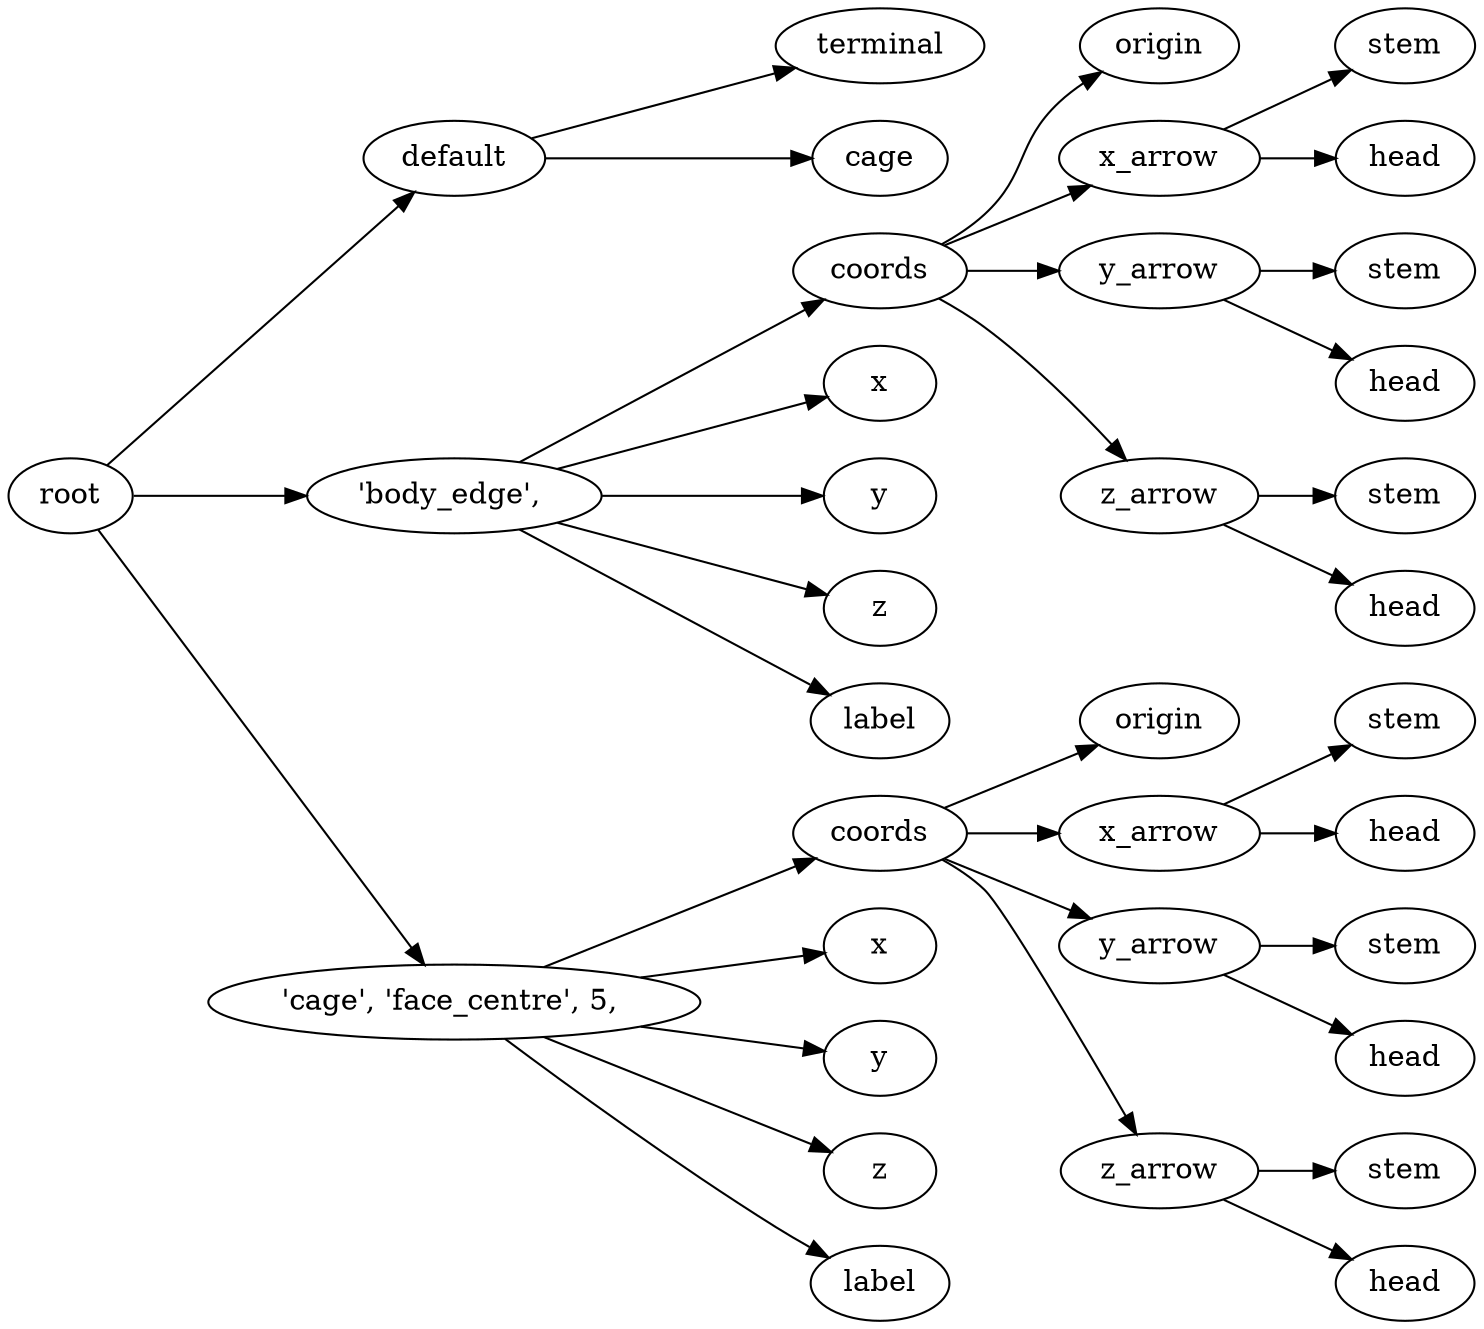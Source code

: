 digraph default {
	graph [rankdir=LR]
	root_139 [label=root href="javascript:s=&quot;\(\)\nNone&quot;; console.log(s); alert(s);"]
	default_140 [label=default href="javascript:s=&quot;\(&#x27;default&#x27;,\)\nTactileSwitchTL1105Lead&quot;; console.log(s); alert(s);" tooltip=TactileSwitchTL1105Lead]
	terminal_141 [label=terminal href="javascript:s=&quot;\(&#x27;default&#x27;,\ &#x27;terminal&#x27;\)\nLinearExtrude&quot;; console.log(s); alert(s);" tooltip=LinearExtrude]
	cage_142 [label=cage href="javascript:s=&quot;\(&#x27;default&#x27;,\ &#x27;cage&#x27;\)\nBox&quot;; console.log(s); alert(s);" tooltip=Box]
	143 [label="'body_edge',\ " href="javascript:s=&quot;\(&quot;&#x27;body_edge&#x27;,\ &quot;,\)\nAnnotatedCoordinates&quot;; console.log(s); alert(s);" tooltip=AnnotatedCoordinates]
	coords_144 [label=coords href="javascript:s=&quot;\(&quot;&#x27;body_edge&#x27;,\ &quot;,\ &#x27;coords&#x27;\)\nCoordinates&quot;; console.log(s); alert(s);" tooltip=Coordinates]
	origin_145 [label=origin href="javascript:s=&quot;\(&quot;&#x27;body_edge&#x27;,\ &quot;,\ &#x27;coords&#x27;,\ &#x27;origin&#x27;\)\nCoordinatesCage&quot;; console.log(s); alert(s);" tooltip=CoordinatesCage]
	x_arrow_146 [label=x_arrow href="javascript:s=&quot;\(&quot;&#x27;body_edge&#x27;,\ &quot;,\ &#x27;coords&#x27;,\ &#x27;x_arrow&#x27;\)\nArrow&quot;; console.log(s); alert(s);" tooltip=Arrow]
	stem_147 [label=stem href="javascript:s=&quot;\(&quot;&#x27;body_edge&#x27;,\ &quot;,\ &#x27;coords&#x27;,\ &#x27;x_arrow&#x27;,\ &#x27;stem&#x27;\)\nCone&quot;; console.log(s); alert(s);" tooltip=Cone]
	head_148 [label=head href="javascript:s=&quot;\(&quot;&#x27;body_edge&#x27;,\ &quot;,\ &#x27;coords&#x27;,\ &#x27;x_arrow&#x27;,\ &#x27;head&#x27;\)\nCone&quot;; console.log(s); alert(s);" tooltip=Cone]
	y_arrow_149 [label=y_arrow href="javascript:s=&quot;\(&quot;&#x27;body_edge&#x27;,\ &quot;,\ &#x27;coords&#x27;,\ &#x27;y_arrow&#x27;\)\nArrow&quot;; console.log(s); alert(s);" tooltip=Arrow]
	stem_150 [label=stem href="javascript:s=&quot;\(&quot;&#x27;body_edge&#x27;,\ &quot;,\ &#x27;coords&#x27;,\ &#x27;y_arrow&#x27;,\ &#x27;stem&#x27;\)\nCone&quot;; console.log(s); alert(s);" tooltip=Cone]
	head_151 [label=head href="javascript:s=&quot;\(&quot;&#x27;body_edge&#x27;,\ &quot;,\ &#x27;coords&#x27;,\ &#x27;y_arrow&#x27;,\ &#x27;head&#x27;\)\nCone&quot;; console.log(s); alert(s);" tooltip=Cone]
	z_arrow_152 [label=z_arrow href="javascript:s=&quot;\(&quot;&#x27;body_edge&#x27;,\ &quot;,\ &#x27;coords&#x27;,\ &#x27;z_arrow&#x27;\)\nArrow&quot;; console.log(s); alert(s);" tooltip=Arrow]
	stem_153 [label=stem href="javascript:s=&quot;\(&quot;&#x27;body_edge&#x27;,\ &quot;,\ &#x27;coords&#x27;,\ &#x27;z_arrow&#x27;,\ &#x27;stem&#x27;\)\nCone&quot;; console.log(s); alert(s);" tooltip=Cone]
	head_154 [label=head href="javascript:s=&quot;\(&quot;&#x27;body_edge&#x27;,\ &quot;,\ &#x27;coords&#x27;,\ &#x27;z_arrow&#x27;,\ &#x27;head&#x27;\)\nCone&quot;; console.log(s); alert(s);" tooltip=Cone]
	x_155 [label=x href="javascript:s=&quot;\(&quot;&#x27;body_edge&#x27;,\ &quot;,\ &#x27;x&#x27;\)\nText&quot;; console.log(s); alert(s);" tooltip=Text]
	y_156 [label=y href="javascript:s=&quot;\(&quot;&#x27;body_edge&#x27;,\ &quot;,\ &#x27;y&#x27;\)\nText&quot;; console.log(s); alert(s);" tooltip=Text]
	z_157 [label=z href="javascript:s=&quot;\(&quot;&#x27;body_edge&#x27;,\ &quot;,\ &#x27;z&#x27;\)\nText&quot;; console.log(s); alert(s);" tooltip=Text]
	label_158 [label=label href="javascript:s=&quot;\(&quot;&#x27;body_edge&#x27;,\ &quot;,\ &#x27;label&#x27;\)\nText&quot;; console.log(s); alert(s);" tooltip=Text]
	159 [label="'cage',\ 'face_centre',\ 5,\ " href="javascript:s=&quot;\(&quot;&#x27;cage&#x27;,\ &#x27;face_centre&#x27;,\ 5,\ &quot;,\)\nAnnotatedCoordinates&quot;; console.log(s); alert(s);" tooltip=AnnotatedCoordinates]
	coords_160 [label=coords href="javascript:s=&quot;\(&quot;&#x27;cage&#x27;,\ &#x27;face_centre&#x27;,\ 5,\ &quot;,\ &#x27;coords&#x27;\)\nCoordinates&quot;; console.log(s); alert(s);" tooltip=Coordinates]
	origin_161 [label=origin href="javascript:s=&quot;\(&quot;&#x27;cage&#x27;,\ &#x27;face_centre&#x27;,\ 5,\ &quot;,\ &#x27;coords&#x27;,\ &#x27;origin&#x27;\)\nCoordinatesCage&quot;; console.log(s); alert(s);" tooltip=CoordinatesCage]
	x_arrow_162 [label=x_arrow href="javascript:s=&quot;\(&quot;&#x27;cage&#x27;,\ &#x27;face_centre&#x27;,\ 5,\ &quot;,\ &#x27;coords&#x27;,\ &#x27;x_arrow&#x27;\)\nArrow&quot;; console.log(s); alert(s);" tooltip=Arrow]
	stem_163 [label=stem href="javascript:s=&quot;\(&quot;&#x27;cage&#x27;,\ &#x27;face_centre&#x27;,\ 5,\ &quot;,\ &#x27;coords&#x27;,\ &#x27;x_arrow&#x27;,\ &#x27;stem&#x27;\)\nCone&quot;; console.log(s); alert(s);" tooltip=Cone]
	head_164 [label=head href="javascript:s=&quot;\(&quot;&#x27;cage&#x27;,\ &#x27;face_centre&#x27;,\ 5,\ &quot;,\ &#x27;coords&#x27;,\ &#x27;x_arrow&#x27;,\ &#x27;head&#x27;\)\nCone&quot;; console.log(s); alert(s);" tooltip=Cone]
	y_arrow_165 [label=y_arrow href="javascript:s=&quot;\(&quot;&#x27;cage&#x27;,\ &#x27;face_centre&#x27;,\ 5,\ &quot;,\ &#x27;coords&#x27;,\ &#x27;y_arrow&#x27;\)\nArrow&quot;; console.log(s); alert(s);" tooltip=Arrow]
	stem_166 [label=stem href="javascript:s=&quot;\(&quot;&#x27;cage&#x27;,\ &#x27;face_centre&#x27;,\ 5,\ &quot;,\ &#x27;coords&#x27;,\ &#x27;y_arrow&#x27;,\ &#x27;stem&#x27;\)\nCone&quot;; console.log(s); alert(s);" tooltip=Cone]
	head_167 [label=head href="javascript:s=&quot;\(&quot;&#x27;cage&#x27;,\ &#x27;face_centre&#x27;,\ 5,\ &quot;,\ &#x27;coords&#x27;,\ &#x27;y_arrow&#x27;,\ &#x27;head&#x27;\)\nCone&quot;; console.log(s); alert(s);" tooltip=Cone]
	z_arrow_168 [label=z_arrow href="javascript:s=&quot;\(&quot;&#x27;cage&#x27;,\ &#x27;face_centre&#x27;,\ 5,\ &quot;,\ &#x27;coords&#x27;,\ &#x27;z_arrow&#x27;\)\nArrow&quot;; console.log(s); alert(s);" tooltip=Arrow]
	stem_169 [label=stem href="javascript:s=&quot;\(&quot;&#x27;cage&#x27;,\ &#x27;face_centre&#x27;,\ 5,\ &quot;,\ &#x27;coords&#x27;,\ &#x27;z_arrow&#x27;,\ &#x27;stem&#x27;\)\nCone&quot;; console.log(s); alert(s);" tooltip=Cone]
	head_170 [label=head href="javascript:s=&quot;\(&quot;&#x27;cage&#x27;,\ &#x27;face_centre&#x27;,\ 5,\ &quot;,\ &#x27;coords&#x27;,\ &#x27;z_arrow&#x27;,\ &#x27;head&#x27;\)\nCone&quot;; console.log(s); alert(s);" tooltip=Cone]
	x_171 [label=x href="javascript:s=&quot;\(&quot;&#x27;cage&#x27;,\ &#x27;face_centre&#x27;,\ 5,\ &quot;,\ &#x27;x&#x27;\)\nText&quot;; console.log(s); alert(s);" tooltip=Text]
	y_172 [label=y href="javascript:s=&quot;\(&quot;&#x27;cage&#x27;,\ &#x27;face_centre&#x27;,\ 5,\ &quot;,\ &#x27;y&#x27;\)\nText&quot;; console.log(s); alert(s);" tooltip=Text]
	z_173 [label=z href="javascript:s=&quot;\(&quot;&#x27;cage&#x27;,\ &#x27;face_centre&#x27;,\ 5,\ &quot;,\ &#x27;z&#x27;\)\nText&quot;; console.log(s); alert(s);" tooltip=Text]
	label_174 [label=label href="javascript:s=&quot;\(&quot;&#x27;cage&#x27;,\ &#x27;face_centre&#x27;,\ 5,\ &quot;,\ &#x27;label&#x27;\)\nText&quot;; console.log(s); alert(s);" tooltip=Text]
	root_139 -> default_140
	default_140 -> terminal_141
	default_140 -> cage_142
	root_139 -> 143
	143 -> coords_144
	coords_144 -> origin_145
	coords_144 -> x_arrow_146
	x_arrow_146 -> stem_147
	x_arrow_146 -> head_148
	coords_144 -> y_arrow_149
	y_arrow_149 -> stem_150
	y_arrow_149 -> head_151
	coords_144 -> z_arrow_152
	z_arrow_152 -> stem_153
	z_arrow_152 -> head_154
	143 -> x_155
	143 -> y_156
	143 -> z_157
	143 -> label_158
	root_139 -> 159
	159 -> coords_160
	coords_160 -> origin_161
	coords_160 -> x_arrow_162
	x_arrow_162 -> stem_163
	x_arrow_162 -> head_164
	coords_160 -> y_arrow_165
	y_arrow_165 -> stem_166
	y_arrow_165 -> head_167
	coords_160 -> z_arrow_168
	z_arrow_168 -> stem_169
	z_arrow_168 -> head_170
	159 -> x_171
	159 -> y_172
	159 -> z_173
	159 -> label_174
}
